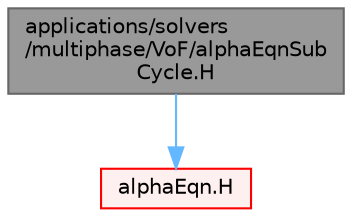 digraph "applications/solvers/multiphase/VoF/alphaEqnSubCycle.H"
{
 // LATEX_PDF_SIZE
  bgcolor="transparent";
  edge [fontname=Helvetica,fontsize=10,labelfontname=Helvetica,labelfontsize=10];
  node [fontname=Helvetica,fontsize=10,shape=box,height=0.2,width=0.4];
  Node1 [id="Node000001",label="applications/solvers\l/multiphase/VoF/alphaEqnSub\lCycle.H",height=0.2,width=0.4,color="gray40", fillcolor="grey60", style="filled", fontcolor="black",tooltip=" "];
  Node1 -> Node2 [id="edge1_Node000001_Node000002",color="steelblue1",style="solid",tooltip=" "];
  Node2 [id="Node000002",label="alphaEqn.H",height=0.2,width=0.4,color="red", fillcolor="#FFF0F0", style="filled",URL="$VoF_2alphaEqn_8H.html",tooltip=" "];
}
